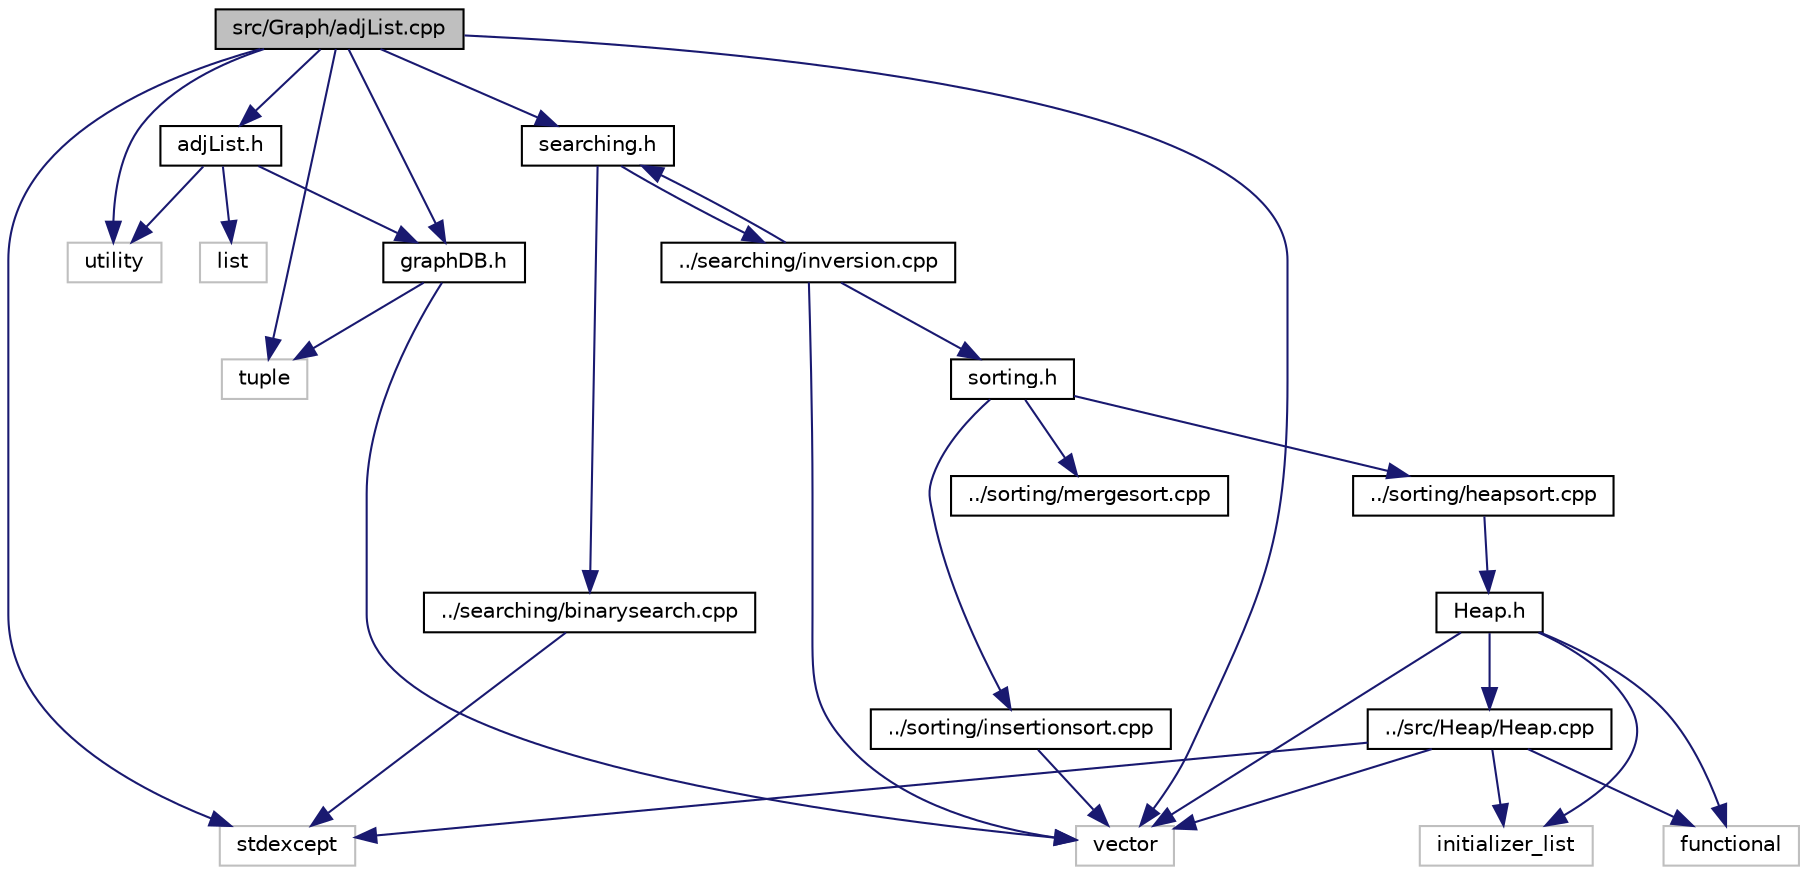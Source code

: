 digraph "src/Graph/adjList.cpp"
{
  edge [fontname="Helvetica",fontsize="10",labelfontname="Helvetica",labelfontsize="10"];
  node [fontname="Helvetica",fontsize="10",shape=record];
  Node1 [label="src/Graph/adjList.cpp",height=0.2,width=0.4,color="black", fillcolor="grey75", style="filled", fontcolor="black"];
  Node1 -> Node2 [color="midnightblue",fontsize="10",style="solid",fontname="Helvetica"];
  Node2 [label="adjList.h",height=0.2,width=0.4,color="black", fillcolor="white", style="filled",URL="$adj_list_8h.html"];
  Node2 -> Node3 [color="midnightblue",fontsize="10",style="solid",fontname="Helvetica"];
  Node3 [label="graphDB.h",height=0.2,width=0.4,color="black", fillcolor="white", style="filled",URL="$graph_d_b_8h.html"];
  Node3 -> Node4 [color="midnightblue",fontsize="10",style="solid",fontname="Helvetica"];
  Node4 [label="vector",height=0.2,width=0.4,color="grey75", fillcolor="white", style="filled"];
  Node3 -> Node5 [color="midnightblue",fontsize="10",style="solid",fontname="Helvetica"];
  Node5 [label="tuple",height=0.2,width=0.4,color="grey75", fillcolor="white", style="filled"];
  Node2 -> Node6 [color="midnightblue",fontsize="10",style="solid",fontname="Helvetica"];
  Node6 [label="list",height=0.2,width=0.4,color="grey75", fillcolor="white", style="filled"];
  Node2 -> Node7 [color="midnightblue",fontsize="10",style="solid",fontname="Helvetica"];
  Node7 [label="utility",height=0.2,width=0.4,color="grey75", fillcolor="white", style="filled"];
  Node1 -> Node3 [color="midnightblue",fontsize="10",style="solid",fontname="Helvetica"];
  Node1 -> Node4 [color="midnightblue",fontsize="10",style="solid",fontname="Helvetica"];
  Node1 -> Node7 [color="midnightblue",fontsize="10",style="solid",fontname="Helvetica"];
  Node1 -> Node5 [color="midnightblue",fontsize="10",style="solid",fontname="Helvetica"];
  Node1 -> Node8 [color="midnightblue",fontsize="10",style="solid",fontname="Helvetica"];
  Node8 [label="stdexcept",height=0.2,width=0.4,color="grey75", fillcolor="white", style="filled"];
  Node1 -> Node9 [color="midnightblue",fontsize="10",style="solid",fontname="Helvetica"];
  Node9 [label="searching.h",height=0.2,width=0.4,color="black", fillcolor="white", style="filled",URL="$searching_8h.html"];
  Node9 -> Node10 [color="midnightblue",fontsize="10",style="solid",fontname="Helvetica"];
  Node10 [label="../searching/binarysearch.cpp",height=0.2,width=0.4,color="black", fillcolor="white", style="filled",URL="$binarysearch_8cpp.html"];
  Node10 -> Node8 [color="midnightblue",fontsize="10",style="solid",fontname="Helvetica"];
  Node9 -> Node11 [color="midnightblue",fontsize="10",style="solid",fontname="Helvetica"];
  Node11 [label="../searching/inversion.cpp",height=0.2,width=0.4,color="black", fillcolor="white", style="filled",URL="$inversion_8cpp.html"];
  Node11 -> Node12 [color="midnightblue",fontsize="10",style="solid",fontname="Helvetica"];
  Node12 [label="sorting.h",height=0.2,width=0.4,color="black", fillcolor="white", style="filled",URL="$sorting_8h.html"];
  Node12 -> Node13 [color="midnightblue",fontsize="10",style="solid",fontname="Helvetica"];
  Node13 [label="../sorting/insertionsort.cpp",height=0.2,width=0.4,color="black", fillcolor="white", style="filled",URL="$insertionsort_8cpp.html"];
  Node13 -> Node4 [color="midnightblue",fontsize="10",style="solid",fontname="Helvetica"];
  Node12 -> Node14 [color="midnightblue",fontsize="10",style="solid",fontname="Helvetica"];
  Node14 [label="../sorting/mergesort.cpp",height=0.2,width=0.4,color="black", fillcolor="white", style="filled",URL="$mergesort_8cpp.html"];
  Node12 -> Node15 [color="midnightblue",fontsize="10",style="solid",fontname="Helvetica"];
  Node15 [label="../sorting/heapsort.cpp",height=0.2,width=0.4,color="black", fillcolor="white", style="filled",URL="$heapsort_8cpp.html"];
  Node15 -> Node16 [color="midnightblue",fontsize="10",style="solid",fontname="Helvetica"];
  Node16 [label="Heap.h",height=0.2,width=0.4,color="black", fillcolor="white", style="filled",URL="$_heap_8h.html"];
  Node16 -> Node4 [color="midnightblue",fontsize="10",style="solid",fontname="Helvetica"];
  Node16 -> Node17 [color="midnightblue",fontsize="10",style="solid",fontname="Helvetica"];
  Node17 [label="initializer_list",height=0.2,width=0.4,color="grey75", fillcolor="white", style="filled"];
  Node16 -> Node18 [color="midnightblue",fontsize="10",style="solid",fontname="Helvetica"];
  Node18 [label="functional",height=0.2,width=0.4,color="grey75", fillcolor="white", style="filled"];
  Node16 -> Node19 [color="midnightblue",fontsize="10",style="solid",fontname="Helvetica"];
  Node19 [label="../src/Heap/Heap.cpp",height=0.2,width=0.4,color="black", fillcolor="white", style="filled",URL="$_heap_8cpp.html"];
  Node19 -> Node4 [color="midnightblue",fontsize="10",style="solid",fontname="Helvetica"];
  Node19 -> Node17 [color="midnightblue",fontsize="10",style="solid",fontname="Helvetica"];
  Node19 -> Node18 [color="midnightblue",fontsize="10",style="solid",fontname="Helvetica"];
  Node19 -> Node8 [color="midnightblue",fontsize="10",style="solid",fontname="Helvetica"];
  Node11 -> Node9 [color="midnightblue",fontsize="10",style="solid",fontname="Helvetica"];
  Node11 -> Node4 [color="midnightblue",fontsize="10",style="solid",fontname="Helvetica"];
}

